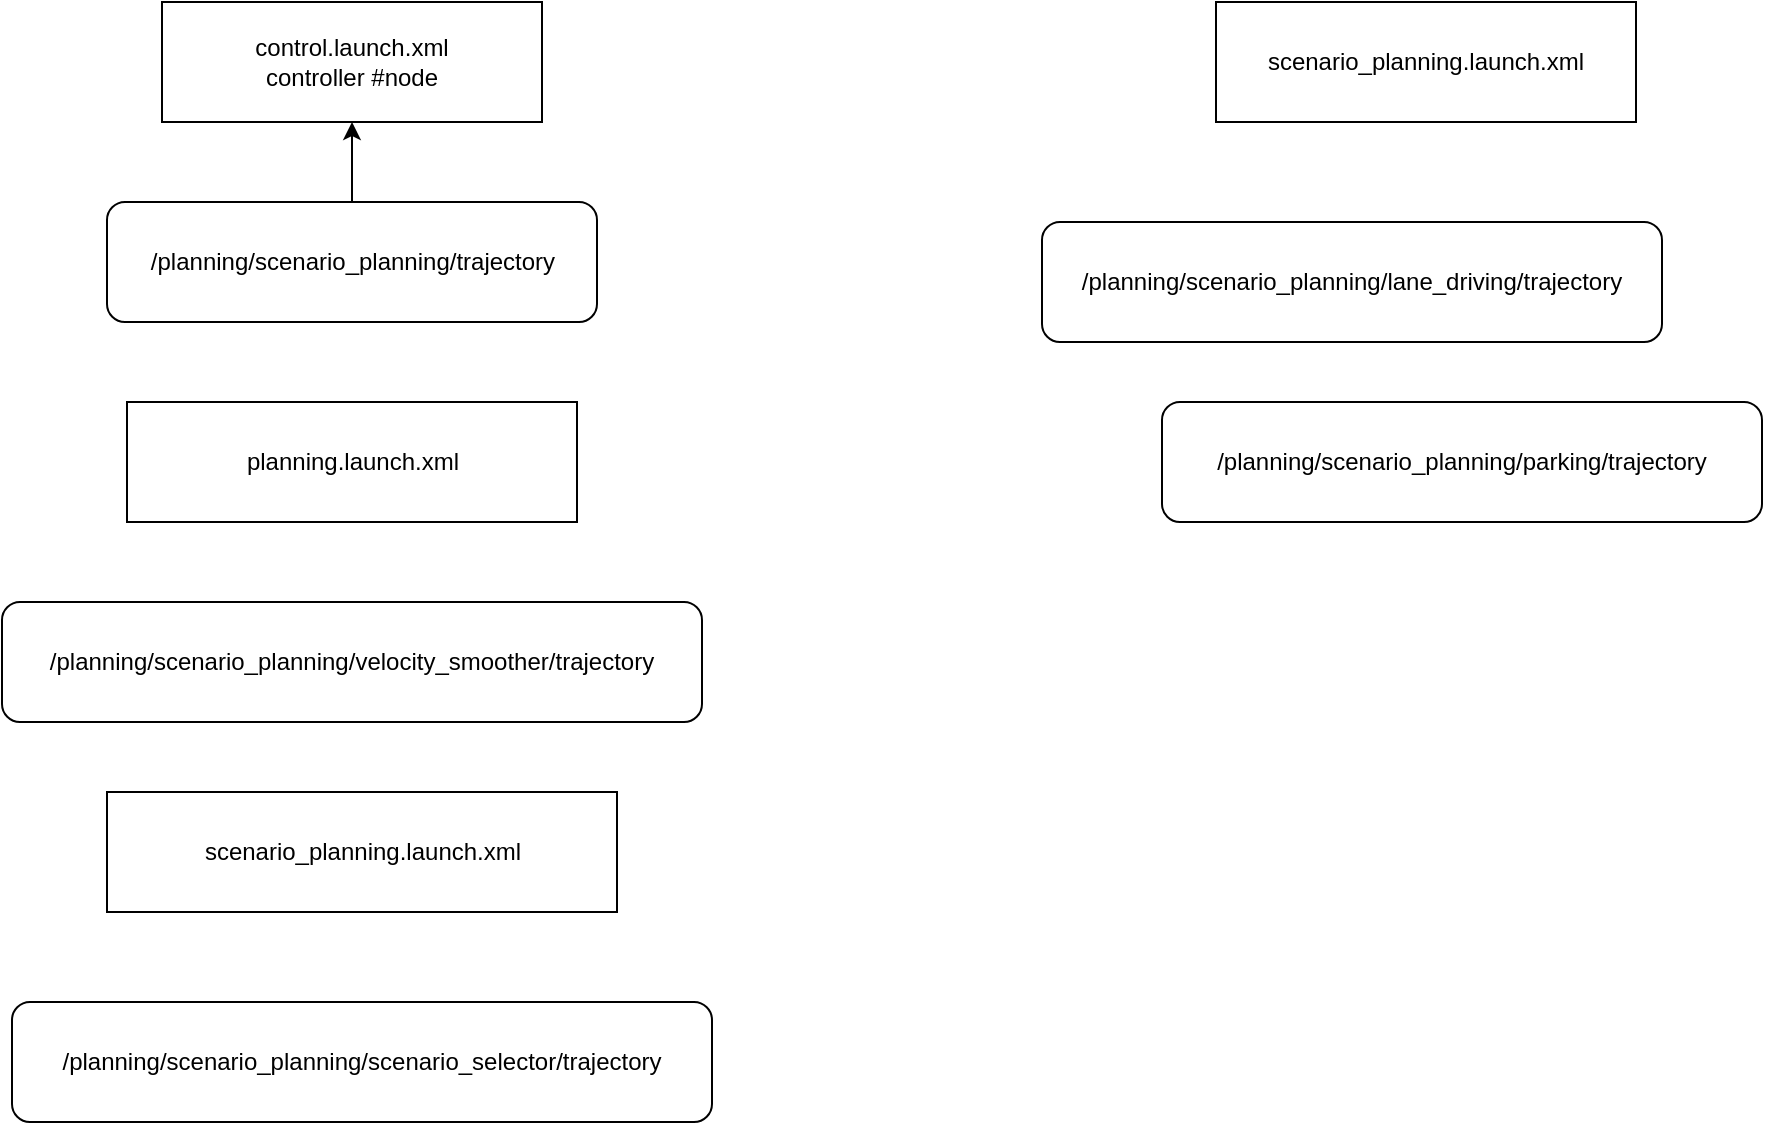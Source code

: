 <mxfile version="24.7.17">
  <diagram name="第 1 页" id="F0U17MeTJ9vAIsxRNDrd">
    <mxGraphModel dx="1355" dy="555" grid="1" gridSize="10" guides="1" tooltips="1" connect="1" arrows="1" fold="1" page="1" pageScale="1" pageWidth="827" pageHeight="1169" math="0" shadow="0">
      <root>
        <mxCell id="0" />
        <mxCell id="1" parent="0" />
        <mxCell id="fdqubBedCS-_cA7VgkMp-2" value="/planning/scenario_planning/trajectory" style="rounded=1;whiteSpace=wrap;html=1;" vertex="1" parent="1">
          <mxGeometry x="272.5" y="260" width="245" height="60" as="geometry" />
        </mxCell>
        <mxCell id="fdqubBedCS-_cA7VgkMp-3" value="control.launch.xml&lt;div&gt;controller #node&lt;/div&gt;" style="rounded=0;whiteSpace=wrap;html=1;" vertex="1" parent="1">
          <mxGeometry x="300" y="160" width="190" height="60" as="geometry" />
        </mxCell>
        <mxCell id="fdqubBedCS-_cA7VgkMp-4" value="" style="endArrow=classic;html=1;rounded=0;exitX=0.5;exitY=0;exitDx=0;exitDy=0;entryX=0.5;entryY=1;entryDx=0;entryDy=0;" edge="1" parent="1" source="fdqubBedCS-_cA7VgkMp-2" target="fdqubBedCS-_cA7VgkMp-3">
          <mxGeometry width="50" height="50" relative="1" as="geometry">
            <mxPoint x="380" y="420" as="sourcePoint" />
            <mxPoint x="430" y="370" as="targetPoint" />
          </mxGeometry>
        </mxCell>
        <mxCell id="fdqubBedCS-_cA7VgkMp-5" value="/planning/scenario_planning/velocity_smoother/trajectory" style="rounded=1;whiteSpace=wrap;html=1;" vertex="1" parent="1">
          <mxGeometry x="220" y="460" width="350" height="60" as="geometry" />
        </mxCell>
        <mxCell id="fdqubBedCS-_cA7VgkMp-7" value="planning.launch.xml" style="rounded=0;whiteSpace=wrap;html=1;" vertex="1" parent="1">
          <mxGeometry x="282.5" y="360" width="225" height="60" as="geometry" />
        </mxCell>
        <mxCell id="fdqubBedCS-_cA7VgkMp-8" value="scenario_planning.launch.xml" style="rounded=0;whiteSpace=wrap;html=1;" vertex="1" parent="1">
          <mxGeometry x="272.5" y="555" width="255" height="60" as="geometry" />
        </mxCell>
        <mxCell id="fdqubBedCS-_cA7VgkMp-9" value="&lt;span style=&quot;font-size: 12px;&quot;&gt;/planning/scenario_planning/scenario_selector/trajectory&lt;/span&gt;" style="rounded=1;whiteSpace=wrap;html=1;" vertex="1" parent="1">
          <mxGeometry x="225" y="660" width="350" height="60" as="geometry" />
        </mxCell>
        <mxCell id="fdqubBedCS-_cA7VgkMp-10" value="scenario_planning.launch.xml" style="rounded=0;whiteSpace=wrap;html=1;" vertex="1" parent="1">
          <mxGeometry x="827" y="160" width="210" height="60" as="geometry" />
        </mxCell>
        <mxCell id="fdqubBedCS-_cA7VgkMp-11" value="&lt;span style=&quot;font-size: 12px;&quot;&gt;/planning/scenario_planning/lane_driving/trajectory&lt;/span&gt;" style="rounded=1;whiteSpace=wrap;html=1;" vertex="1" parent="1">
          <mxGeometry x="740" y="270" width="310" height="60" as="geometry" />
        </mxCell>
        <mxCell id="fdqubBedCS-_cA7VgkMp-12" value="&lt;span style=&quot;font-size: 12px;&quot;&gt;/planning/scenario_planning/parking/trajectory&lt;/span&gt;" style="rounded=1;whiteSpace=wrap;html=1;" vertex="1" parent="1">
          <mxGeometry x="800" y="360" width="300" height="60" as="geometry" />
        </mxCell>
      </root>
    </mxGraphModel>
  </diagram>
</mxfile>
